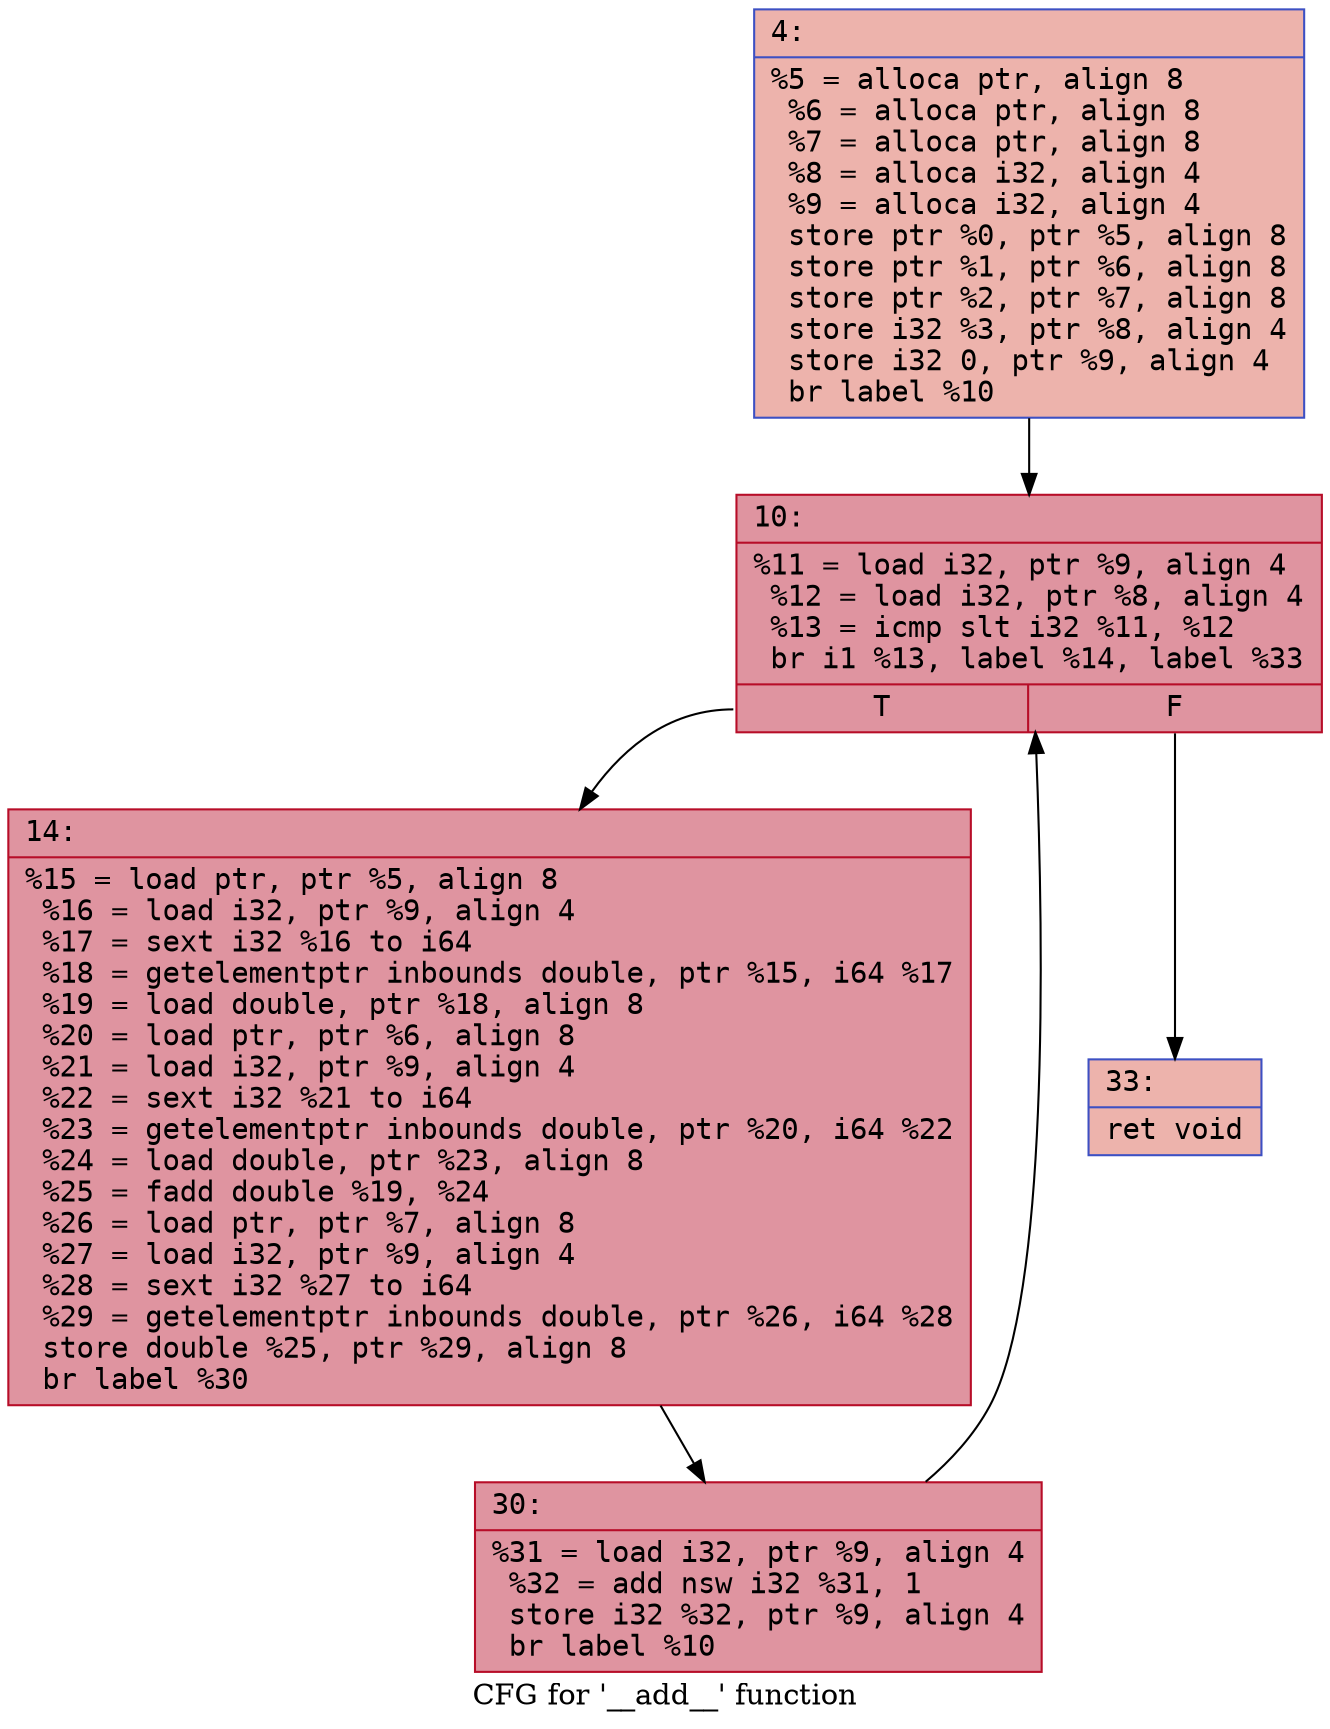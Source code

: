 digraph "CFG for '__add__' function" {
	label="CFG for '__add__' function";

	Node0x60000036a440 [shape=record,color="#3d50c3ff", style=filled, fillcolor="#d6524470" fontname="Courier",label="{4:\l|  %5 = alloca ptr, align 8\l  %6 = alloca ptr, align 8\l  %7 = alloca ptr, align 8\l  %8 = alloca i32, align 4\l  %9 = alloca i32, align 4\l  store ptr %0, ptr %5, align 8\l  store ptr %1, ptr %6, align 8\l  store ptr %2, ptr %7, align 8\l  store i32 %3, ptr %8, align 4\l  store i32 0, ptr %9, align 4\l  br label %10\l}"];
	Node0x60000036a440 -> Node0x60000036a490[tooltip="4 -> 10\nProbability 100.00%" ];
	Node0x60000036a490 [shape=record,color="#b70d28ff", style=filled, fillcolor="#b70d2870" fontname="Courier",label="{10:\l|  %11 = load i32, ptr %9, align 4\l  %12 = load i32, ptr %8, align 4\l  %13 = icmp slt i32 %11, %12\l  br i1 %13, label %14, label %33\l|{<s0>T|<s1>F}}"];
	Node0x60000036a490:s0 -> Node0x60000036a4e0[tooltip="10 -> 14\nProbability 96.88%" ];
	Node0x60000036a490:s1 -> Node0x60000036a580[tooltip="10 -> 33\nProbability 3.12%" ];
	Node0x60000036a4e0 [shape=record,color="#b70d28ff", style=filled, fillcolor="#b70d2870" fontname="Courier",label="{14:\l|  %15 = load ptr, ptr %5, align 8\l  %16 = load i32, ptr %9, align 4\l  %17 = sext i32 %16 to i64\l  %18 = getelementptr inbounds double, ptr %15, i64 %17\l  %19 = load double, ptr %18, align 8\l  %20 = load ptr, ptr %6, align 8\l  %21 = load i32, ptr %9, align 4\l  %22 = sext i32 %21 to i64\l  %23 = getelementptr inbounds double, ptr %20, i64 %22\l  %24 = load double, ptr %23, align 8\l  %25 = fadd double %19, %24\l  %26 = load ptr, ptr %7, align 8\l  %27 = load i32, ptr %9, align 4\l  %28 = sext i32 %27 to i64\l  %29 = getelementptr inbounds double, ptr %26, i64 %28\l  store double %25, ptr %29, align 8\l  br label %30\l}"];
	Node0x60000036a4e0 -> Node0x60000036a530[tooltip="14 -> 30\nProbability 100.00%" ];
	Node0x60000036a530 [shape=record,color="#b70d28ff", style=filled, fillcolor="#b70d2870" fontname="Courier",label="{30:\l|  %31 = load i32, ptr %9, align 4\l  %32 = add nsw i32 %31, 1\l  store i32 %32, ptr %9, align 4\l  br label %10\l}"];
	Node0x60000036a530 -> Node0x60000036a490[tooltip="30 -> 10\nProbability 100.00%" ];
	Node0x60000036a580 [shape=record,color="#3d50c3ff", style=filled, fillcolor="#d6524470" fontname="Courier",label="{33:\l|  ret void\l}"];
}
